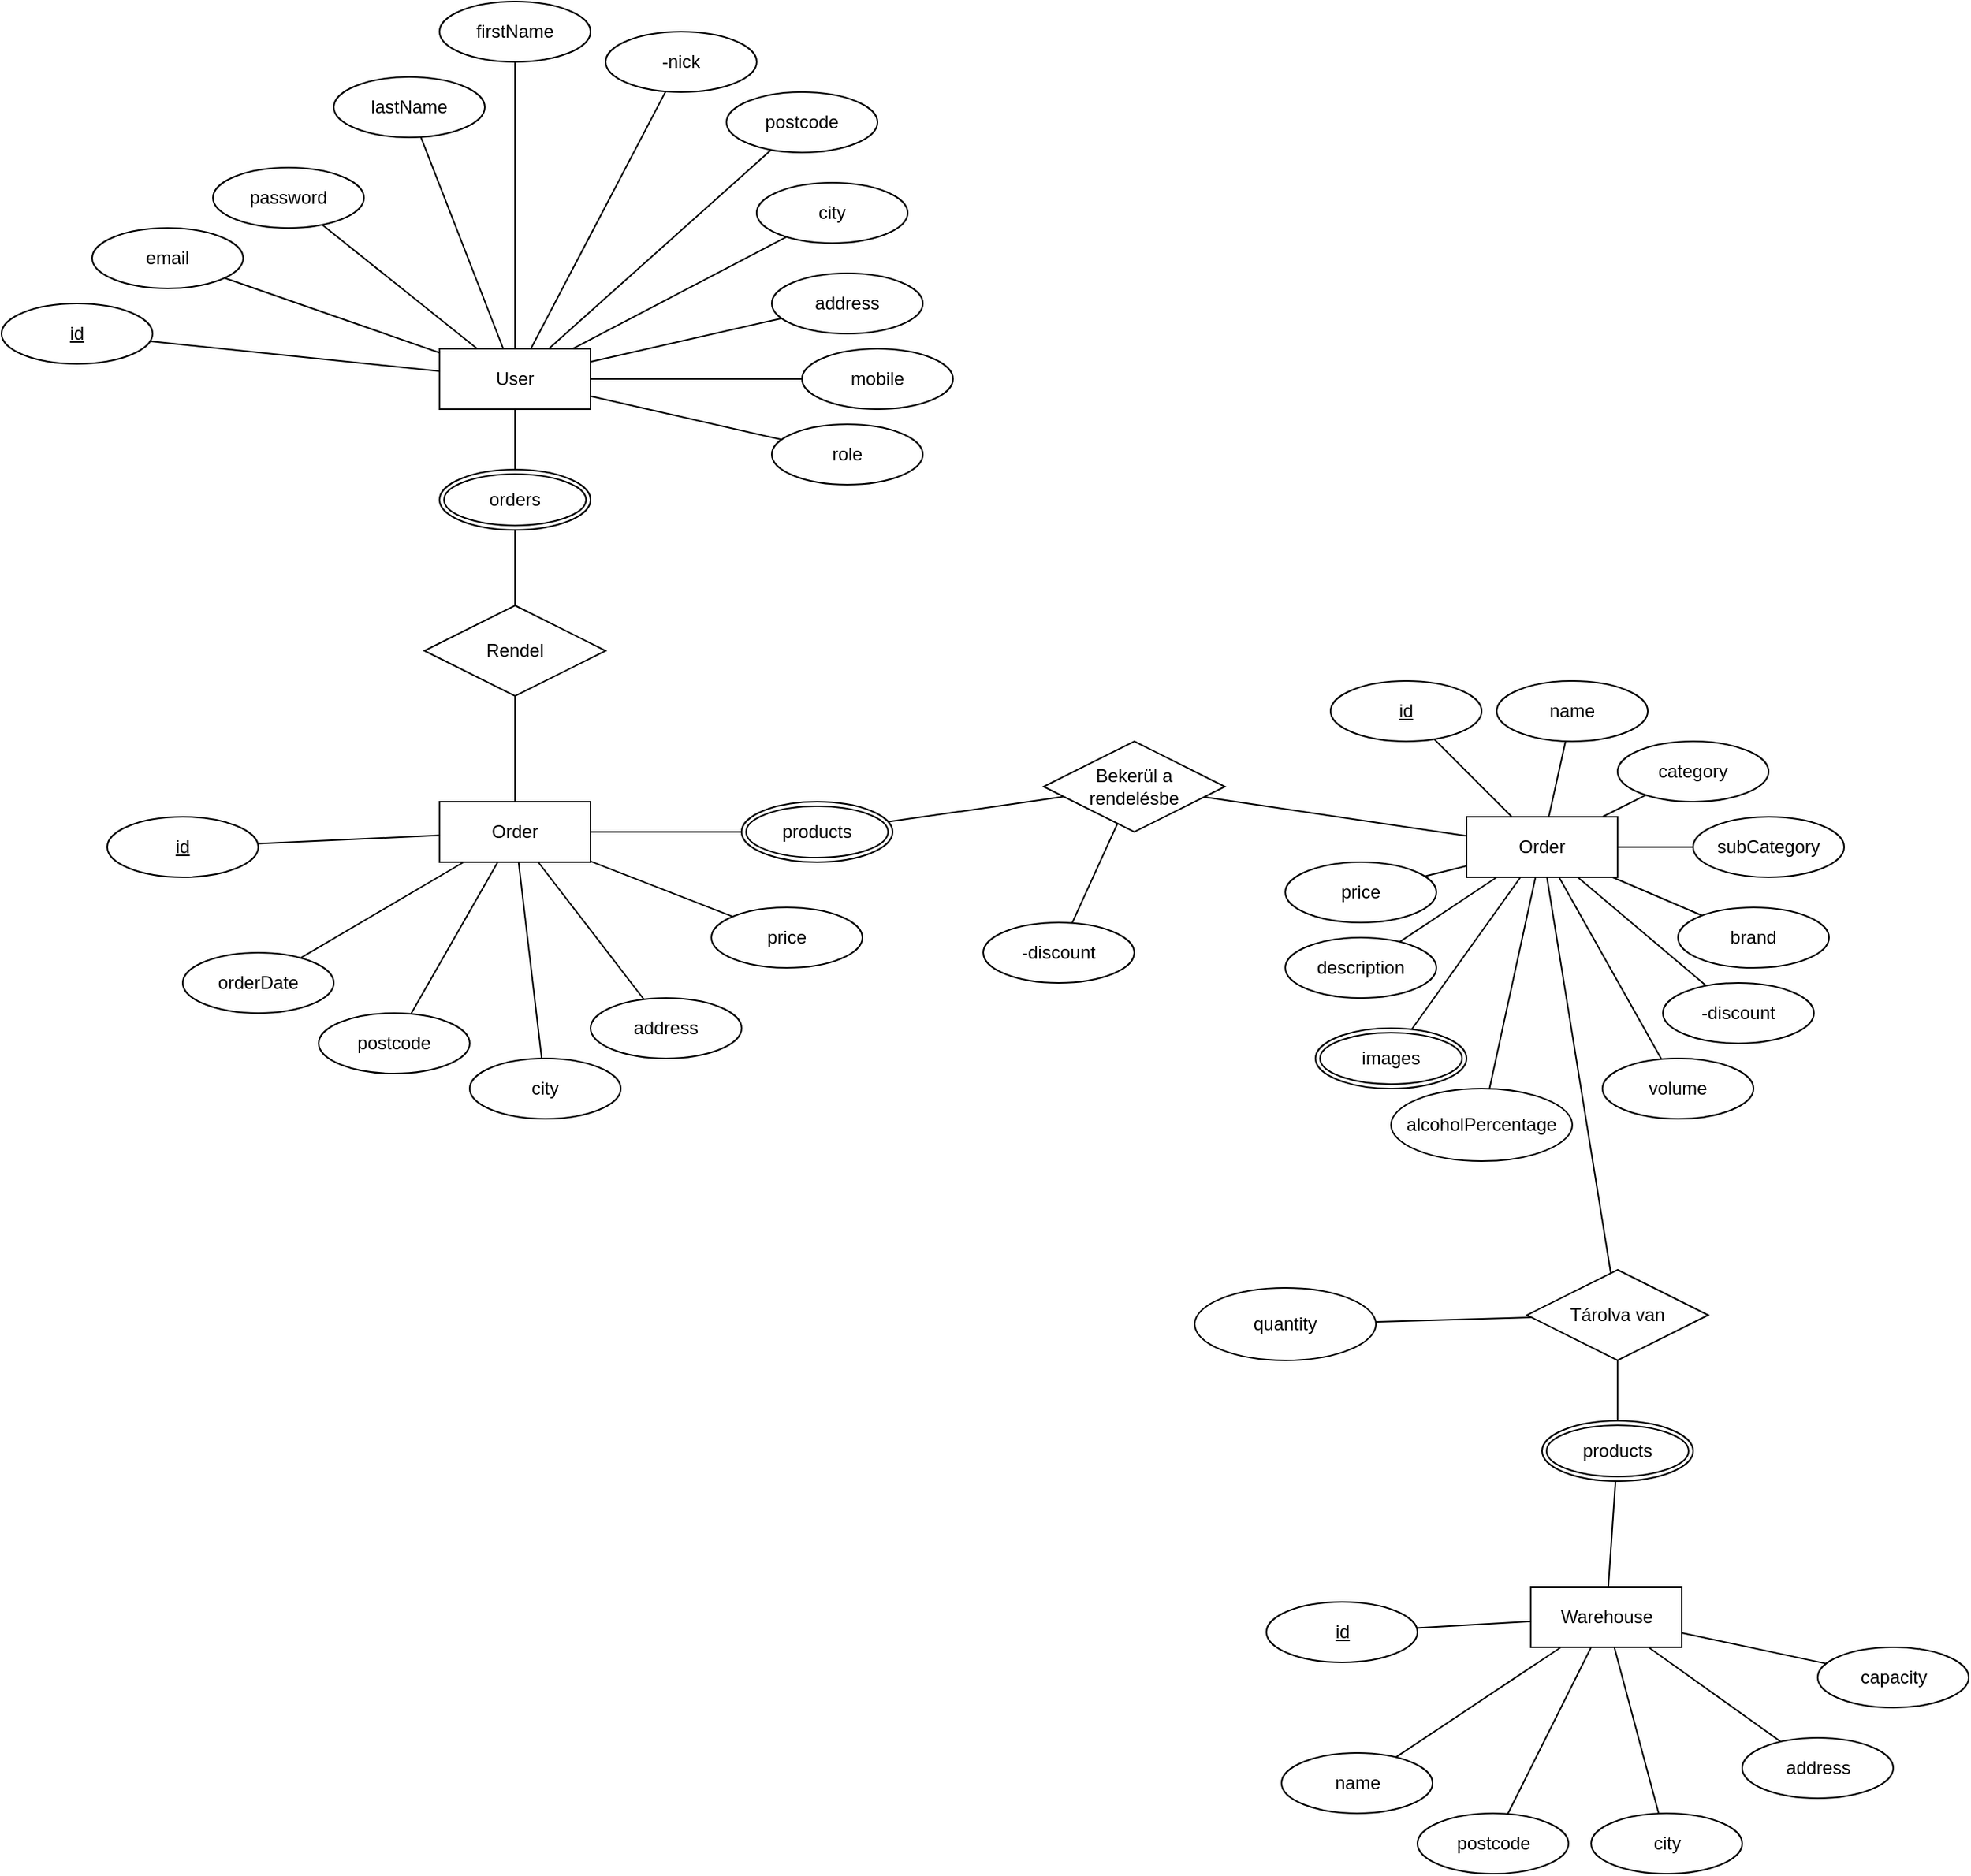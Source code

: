 <mxfile version="24.7.17">
  <diagram name="1 oldal" id="8U5qUKDTouHpe6b84HaF">
    <mxGraphModel dx="1230" dy="1533" grid="1" gridSize="10" guides="1" tooltips="1" connect="1" arrows="1" fold="1" page="1" pageScale="1" pageWidth="2339" pageHeight="3300" math="0" shadow="0">
      <root>
        <mxCell id="0" />
        <mxCell id="1" parent="0" />
        <mxCell id="ogAIbAMPuUCoN3UJnUo6-2" value="id" style="ellipse;whiteSpace=wrap;html=1;align=center;fontStyle=4;" vertex="1" parent="1">
          <mxGeometry x="100" y="310" width="100" height="40" as="geometry" />
        </mxCell>
        <mxCell id="ogAIbAMPuUCoN3UJnUo6-3" style="rounded=0;orthogonalLoop=1;jettySize=auto;html=1;entryX=0.5;entryY=0.5;entryDx=0;entryDy=0;entryPerimeter=0;endArrow=none;endFill=0;" edge="1" parent="1" source="ogAIbAMPuUCoN3UJnUo6-2" target="ogAIbAMPuUCoN3UJnUo6-1">
          <mxGeometry relative="1" as="geometry" />
        </mxCell>
        <mxCell id="ogAIbAMPuUCoN3UJnUo6-4" value="email" style="ellipse;whiteSpace=wrap;html=1;align=center;" vertex="1" parent="1">
          <mxGeometry x="160" y="260" width="100" height="40" as="geometry" />
        </mxCell>
        <mxCell id="ogAIbAMPuUCoN3UJnUo6-5" value="password" style="ellipse;whiteSpace=wrap;html=1;align=center;" vertex="1" parent="1">
          <mxGeometry x="240" y="220" width="100" height="40" as="geometry" />
        </mxCell>
        <mxCell id="ogAIbAMPuUCoN3UJnUo6-6" value="lastName" style="ellipse;whiteSpace=wrap;html=1;align=center;" vertex="1" parent="1">
          <mxGeometry x="320" y="160" width="100" height="40" as="geometry" />
        </mxCell>
        <mxCell id="ogAIbAMPuUCoN3UJnUo6-7" value="firstName" style="ellipse;whiteSpace=wrap;html=1;align=center;" vertex="1" parent="1">
          <mxGeometry x="390" y="110" width="100" height="40" as="geometry" />
        </mxCell>
        <mxCell id="ogAIbAMPuUCoN3UJnUo6-8" value="-nick" style="ellipse;whiteSpace=wrap;html=1;align=center;" vertex="1" parent="1">
          <mxGeometry x="500" y="130" width="100" height="40" as="geometry" />
        </mxCell>
        <mxCell id="ogAIbAMPuUCoN3UJnUo6-9" value="postcode" style="ellipse;whiteSpace=wrap;html=1;align=center;" vertex="1" parent="1">
          <mxGeometry x="580" y="170" width="100" height="40" as="geometry" />
        </mxCell>
        <mxCell id="ogAIbAMPuUCoN3UJnUo6-10" value="city" style="ellipse;whiteSpace=wrap;html=1;align=center;" vertex="1" parent="1">
          <mxGeometry x="600" y="230" width="100" height="40" as="geometry" />
        </mxCell>
        <mxCell id="ogAIbAMPuUCoN3UJnUo6-11" value="address" style="ellipse;whiteSpace=wrap;html=1;align=center;" vertex="1" parent="1">
          <mxGeometry x="610" y="290" width="100" height="40" as="geometry" />
        </mxCell>
        <mxCell id="ogAIbAMPuUCoN3UJnUo6-12" value="mobile" style="ellipse;whiteSpace=wrap;html=1;align=center;" vertex="1" parent="1">
          <mxGeometry x="630" y="340" width="100" height="40" as="geometry" />
        </mxCell>
        <mxCell id="ogAIbAMPuUCoN3UJnUo6-13" value="role" style="ellipse;whiteSpace=wrap;html=1;align=center;" vertex="1" parent="1">
          <mxGeometry x="610" y="390" width="100" height="40" as="geometry" />
        </mxCell>
        <mxCell id="ogAIbAMPuUCoN3UJnUo6-1" value="User" style="whiteSpace=wrap;html=1;align=center;" vertex="1" parent="1">
          <mxGeometry x="390" y="340" width="100" height="40" as="geometry" />
        </mxCell>
        <mxCell id="ogAIbAMPuUCoN3UJnUo6-14" style="rounded=0;orthogonalLoop=1;jettySize=auto;html=1;endArrow=none;endFill=0;" edge="1" parent="1" source="ogAIbAMPuUCoN3UJnUo6-4" target="ogAIbAMPuUCoN3UJnUo6-1">
          <mxGeometry relative="1" as="geometry">
            <mxPoint x="277" y="204" as="sourcePoint" />
            <mxPoint x="420" y="250" as="targetPoint" />
          </mxGeometry>
        </mxCell>
        <mxCell id="ogAIbAMPuUCoN3UJnUo6-15" style="rounded=0;orthogonalLoop=1;jettySize=auto;html=1;endArrow=none;endFill=0;" edge="1" parent="1" source="ogAIbAMPuUCoN3UJnUo6-5" target="ogAIbAMPuUCoN3UJnUo6-1">
          <mxGeometry relative="1" as="geometry">
            <mxPoint x="321" y="158" as="sourcePoint" />
            <mxPoint x="417" y="240" as="targetPoint" />
          </mxGeometry>
        </mxCell>
        <mxCell id="ogAIbAMPuUCoN3UJnUo6-16" style="rounded=0;orthogonalLoop=1;jettySize=auto;html=1;endArrow=none;endFill=0;" edge="1" parent="1" source="ogAIbAMPuUCoN3UJnUo6-6" target="ogAIbAMPuUCoN3UJnUo6-1">
          <mxGeometry relative="1" as="geometry">
            <mxPoint x="387" y="120" as="sourcePoint" />
            <mxPoint x="433" y="240" as="targetPoint" />
          </mxGeometry>
        </mxCell>
        <mxCell id="ogAIbAMPuUCoN3UJnUo6-17" style="rounded=0;orthogonalLoop=1;jettySize=auto;html=1;endArrow=none;endFill=0;" edge="1" parent="1" source="ogAIbAMPuUCoN3UJnUo6-7" target="ogAIbAMPuUCoN3UJnUo6-1">
          <mxGeometry relative="1" as="geometry">
            <mxPoint x="449" y="70" as="sourcePoint" />
            <mxPoint x="441" y="240" as="targetPoint" />
          </mxGeometry>
        </mxCell>
        <mxCell id="ogAIbAMPuUCoN3UJnUo6-18" style="rounded=0;orthogonalLoop=1;jettySize=auto;html=1;endArrow=none;endFill=0;" edge="1" parent="1" source="ogAIbAMPuUCoN3UJnUo6-8" target="ogAIbAMPuUCoN3UJnUo6-1">
          <mxGeometry relative="1" as="geometry">
            <mxPoint x="510" y="120" as="sourcePoint" />
            <mxPoint x="450" y="240" as="targetPoint" />
          </mxGeometry>
        </mxCell>
        <mxCell id="ogAIbAMPuUCoN3UJnUo6-19" style="rounded=0;orthogonalLoop=1;jettySize=auto;html=1;endArrow=none;endFill=0;" edge="1" parent="1" source="ogAIbAMPuUCoN3UJnUo6-9" target="ogAIbAMPuUCoN3UJnUo6-1">
          <mxGeometry relative="1" as="geometry">
            <mxPoint x="520" y="130" as="sourcePoint" />
            <mxPoint x="460" y="250" as="targetPoint" />
          </mxGeometry>
        </mxCell>
        <mxCell id="ogAIbAMPuUCoN3UJnUo6-20" style="rounded=0;orthogonalLoop=1;jettySize=auto;html=1;endArrow=none;endFill=0;" edge="1" parent="1" source="ogAIbAMPuUCoN3UJnUo6-10" target="ogAIbAMPuUCoN3UJnUo6-1">
          <mxGeometry relative="1" as="geometry">
            <mxPoint x="530" y="140" as="sourcePoint" />
            <mxPoint x="470" y="260" as="targetPoint" />
          </mxGeometry>
        </mxCell>
        <mxCell id="ogAIbAMPuUCoN3UJnUo6-21" style="rounded=0;orthogonalLoop=1;jettySize=auto;html=1;endArrow=none;endFill=0;" edge="1" parent="1" source="ogAIbAMPuUCoN3UJnUo6-11" target="ogAIbAMPuUCoN3UJnUo6-1">
          <mxGeometry relative="1" as="geometry">
            <mxPoint x="640" y="278" as="sourcePoint" />
            <mxPoint x="482" y="420" as="targetPoint" />
          </mxGeometry>
        </mxCell>
        <mxCell id="ogAIbAMPuUCoN3UJnUo6-22" style="rounded=0;orthogonalLoop=1;jettySize=auto;html=1;endArrow=none;endFill=0;" edge="1" parent="1" source="ogAIbAMPuUCoN3UJnUo6-12" target="ogAIbAMPuUCoN3UJnUo6-1">
          <mxGeometry relative="1" as="geometry">
            <mxPoint x="641" y="336" as="sourcePoint" />
            <mxPoint x="495" y="420" as="targetPoint" />
          </mxGeometry>
        </mxCell>
        <mxCell id="ogAIbAMPuUCoN3UJnUo6-23" style="rounded=0;orthogonalLoop=1;jettySize=auto;html=1;endArrow=none;endFill=0;" edge="1" parent="1" source="ogAIbAMPuUCoN3UJnUo6-13" target="ogAIbAMPuUCoN3UJnUo6-1">
          <mxGeometry relative="1" as="geometry">
            <mxPoint x="650" y="382" as="sourcePoint" />
            <mxPoint x="510" y="425" as="targetPoint" />
          </mxGeometry>
        </mxCell>
        <mxCell id="ogAIbAMPuUCoN3UJnUo6-24" value="Rendel" style="shape=rhombus;perimeter=rhombusPerimeter;whiteSpace=wrap;html=1;align=center;" vertex="1" parent="1">
          <mxGeometry x="380" y="510" width="120" height="60" as="geometry" />
        </mxCell>
        <mxCell id="ogAIbAMPuUCoN3UJnUo6-25" style="rounded=0;orthogonalLoop=1;jettySize=auto;html=1;endArrow=none;endFill=0;" edge="1" parent="1" source="ogAIbAMPuUCoN3UJnUo6-102" target="ogAIbAMPuUCoN3UJnUo6-1">
          <mxGeometry relative="1" as="geometry">
            <mxPoint x="626" y="410" as="sourcePoint" />
            <mxPoint x="500" y="381" as="targetPoint" />
          </mxGeometry>
        </mxCell>
        <mxCell id="ogAIbAMPuUCoN3UJnUo6-26" value="Order" style="whiteSpace=wrap;html=1;align=center;" vertex="1" parent="1">
          <mxGeometry x="390" y="640" width="100" height="40" as="geometry" />
        </mxCell>
        <mxCell id="ogAIbAMPuUCoN3UJnUo6-28" value="id" style="ellipse;whiteSpace=wrap;html=1;align=center;fontStyle=4;" vertex="1" parent="1">
          <mxGeometry x="170" y="650" width="100" height="40" as="geometry" />
        </mxCell>
        <mxCell id="ogAIbAMPuUCoN3UJnUo6-29" style="rounded=0;orthogonalLoop=1;jettySize=auto;html=1;endArrow=none;endFill=0;" edge="1" parent="1" source="ogAIbAMPuUCoN3UJnUo6-28" target="ogAIbAMPuUCoN3UJnUo6-26">
          <mxGeometry relative="1" as="geometry">
            <mxPoint x="450" y="650" as="sourcePoint" />
            <mxPoint x="450" y="600" as="targetPoint" />
          </mxGeometry>
        </mxCell>
        <mxCell id="ogAIbAMPuUCoN3UJnUo6-33" style="rounded=0;orthogonalLoop=1;jettySize=auto;html=1;endArrow=none;endFill=0;" edge="1" parent="1" source="ogAIbAMPuUCoN3UJnUo6-34" target="ogAIbAMPuUCoN3UJnUo6-26">
          <mxGeometry relative="1" as="geometry">
            <mxPoint x="370.539" y="788.449" as="sourcePoint" />
            <mxPoint x="520" y="770" as="targetPoint" />
          </mxGeometry>
        </mxCell>
        <mxCell id="ogAIbAMPuUCoN3UJnUo6-34" value="orderDate" style="ellipse;whiteSpace=wrap;html=1;align=center;" vertex="1" parent="1">
          <mxGeometry x="220" y="740" width="100" height="40" as="geometry" />
        </mxCell>
        <mxCell id="ogAIbAMPuUCoN3UJnUo6-35" value="postcode" style="ellipse;whiteSpace=wrap;html=1;align=center;" vertex="1" parent="1">
          <mxGeometry x="310" y="780" width="100" height="40" as="geometry" />
        </mxCell>
        <mxCell id="ogAIbAMPuUCoN3UJnUo6-36" style="rounded=0;orthogonalLoop=1;jettySize=auto;html=1;endArrow=none;endFill=0;" edge="1" source="ogAIbAMPuUCoN3UJnUo6-35" parent="1" target="ogAIbAMPuUCoN3UJnUo6-26">
          <mxGeometry relative="1" as="geometry">
            <mxPoint x="500.539" y="838.449" as="sourcePoint" />
            <mxPoint x="545" y="730" as="targetPoint" />
          </mxGeometry>
        </mxCell>
        <mxCell id="ogAIbAMPuUCoN3UJnUo6-37" value="city" style="ellipse;whiteSpace=wrap;html=1;align=center;" vertex="1" parent="1">
          <mxGeometry x="410" y="810" width="100" height="40" as="geometry" />
        </mxCell>
        <mxCell id="ogAIbAMPuUCoN3UJnUo6-38" value="address" style="ellipse;whiteSpace=wrap;html=1;align=center;" vertex="1" parent="1">
          <mxGeometry x="490" y="770" width="100" height="40" as="geometry" />
        </mxCell>
        <mxCell id="ogAIbAMPuUCoN3UJnUo6-39" value="price" style="ellipse;whiteSpace=wrap;html=1;align=center;" vertex="1" parent="1">
          <mxGeometry x="570" y="710" width="100" height="40" as="geometry" />
        </mxCell>
        <mxCell id="ogAIbAMPuUCoN3UJnUo6-40" style="rounded=0;orthogonalLoop=1;jettySize=auto;html=1;endArrow=none;endFill=0;" edge="1" parent="1" source="ogAIbAMPuUCoN3UJnUo6-37" target="ogAIbAMPuUCoN3UJnUo6-26">
          <mxGeometry relative="1" as="geometry">
            <mxPoint x="388" y="780" as="sourcePoint" />
            <mxPoint x="431" y="680" as="targetPoint" />
            <Array as="points" />
          </mxGeometry>
        </mxCell>
        <mxCell id="ogAIbAMPuUCoN3UJnUo6-41" style="rounded=0;orthogonalLoop=1;jettySize=auto;html=1;endArrow=none;endFill=0;" edge="1" parent="1" source="ogAIbAMPuUCoN3UJnUo6-38" target="ogAIbAMPuUCoN3UJnUo6-26">
          <mxGeometry relative="1" as="geometry">
            <mxPoint x="494" y="810" as="sourcePoint" />
            <mxPoint x="456" y="690" as="targetPoint" />
            <Array as="points" />
          </mxGeometry>
        </mxCell>
        <mxCell id="ogAIbAMPuUCoN3UJnUo6-42" style="rounded=0;orthogonalLoop=1;jettySize=auto;html=1;endArrow=none;endFill=0;" edge="1" parent="1" source="ogAIbAMPuUCoN3UJnUo6-39" target="ogAIbAMPuUCoN3UJnUo6-26">
          <mxGeometry relative="1" as="geometry">
            <mxPoint x="504" y="820" as="sourcePoint" />
            <mxPoint x="466" y="700" as="targetPoint" />
            <Array as="points" />
          </mxGeometry>
        </mxCell>
        <mxCell id="ogAIbAMPuUCoN3UJnUo6-43" value="products" style="ellipse;shape=doubleEllipse;margin=3;whiteSpace=wrap;html=1;align=center;" vertex="1" parent="1">
          <mxGeometry x="590" y="640" width="100" height="40" as="geometry" />
        </mxCell>
        <mxCell id="ogAIbAMPuUCoN3UJnUo6-44" style="rounded=0;orthogonalLoop=1;jettySize=auto;html=1;endArrow=none;endFill=0;" edge="1" parent="1" source="ogAIbAMPuUCoN3UJnUo6-43" target="ogAIbAMPuUCoN3UJnUo6-26">
          <mxGeometry relative="1" as="geometry">
            <mxPoint x="553" y="707" as="sourcePoint" />
            <mxPoint x="500" y="688" as="targetPoint" />
            <Array as="points" />
          </mxGeometry>
        </mxCell>
        <mxCell id="ogAIbAMPuUCoN3UJnUo6-45" value="Bekerül a&lt;br&gt;rendelésbe" style="shape=rhombus;perimeter=rhombusPerimeter;whiteSpace=wrap;html=1;align=center;" vertex="1" parent="1">
          <mxGeometry x="790" y="600" width="120" height="60" as="geometry" />
        </mxCell>
        <mxCell id="ogAIbAMPuUCoN3UJnUo6-46" style="rounded=0;orthogonalLoop=1;jettySize=auto;html=1;endArrow=none;endFill=0;" edge="1" parent="1" source="ogAIbAMPuUCoN3UJnUo6-45" target="ogAIbAMPuUCoN3UJnUo6-43">
          <mxGeometry relative="1" as="geometry">
            <mxPoint x="880" y="726" as="sourcePoint" />
            <mxPoint x="750" y="720" as="targetPoint" />
            <Array as="points" />
          </mxGeometry>
        </mxCell>
        <mxCell id="ogAIbAMPuUCoN3UJnUo6-47" value="Order" style="whiteSpace=wrap;html=1;align=center;" vertex="1" parent="1">
          <mxGeometry x="1070" y="650" width="100" height="40" as="geometry" />
        </mxCell>
        <mxCell id="ogAIbAMPuUCoN3UJnUo6-48" style="rounded=0;orthogonalLoop=1;jettySize=auto;html=1;endArrow=none;endFill=0;" edge="1" parent="1" source="ogAIbAMPuUCoN3UJnUo6-47" target="ogAIbAMPuUCoN3UJnUo6-45">
          <mxGeometry relative="1" as="geometry">
            <mxPoint x="970" y="750" as="sourcePoint" />
            <mxPoint x="730" y="680" as="targetPoint" />
            <Array as="points" />
          </mxGeometry>
        </mxCell>
        <mxCell id="ogAIbAMPuUCoN3UJnUo6-49" value="id" style="ellipse;whiteSpace=wrap;html=1;align=center;fontStyle=4;" vertex="1" parent="1">
          <mxGeometry x="980" y="560" width="100" height="40" as="geometry" />
        </mxCell>
        <mxCell id="ogAIbAMPuUCoN3UJnUo6-50" style="rounded=0;orthogonalLoop=1;jettySize=auto;html=1;endArrow=none;endFill=0;" edge="1" parent="1" source="ogAIbAMPuUCoN3UJnUo6-47" target="ogAIbAMPuUCoN3UJnUo6-49">
          <mxGeometry relative="1" as="geometry">
            <mxPoint x="1080" y="680" as="sourcePoint" />
            <mxPoint x="970" y="680" as="targetPoint" />
            <Array as="points" />
          </mxGeometry>
        </mxCell>
        <mxCell id="ogAIbAMPuUCoN3UJnUo6-51" value="name" style="ellipse;whiteSpace=wrap;html=1;align=center;" vertex="1" parent="1">
          <mxGeometry x="1090" y="560" width="100" height="40" as="geometry" />
        </mxCell>
        <mxCell id="ogAIbAMPuUCoN3UJnUo6-52" style="rounded=0;orthogonalLoop=1;jettySize=auto;html=1;endArrow=none;endFill=0;" edge="1" parent="1" source="ogAIbAMPuUCoN3UJnUo6-47" target="ogAIbAMPuUCoN3UJnUo6-51">
          <mxGeometry relative="1" as="geometry">
            <mxPoint x="1125" y="660" as="sourcePoint" />
            <mxPoint x="1105" y="580" as="targetPoint" />
            <Array as="points" />
          </mxGeometry>
        </mxCell>
        <mxCell id="ogAIbAMPuUCoN3UJnUo6-53" value="category" style="ellipse;whiteSpace=wrap;html=1;align=center;" vertex="1" parent="1">
          <mxGeometry x="1170" y="600" width="100" height="40" as="geometry" />
        </mxCell>
        <mxCell id="ogAIbAMPuUCoN3UJnUo6-54" style="rounded=0;orthogonalLoop=1;jettySize=auto;html=1;endArrow=none;endFill=0;" edge="1" parent="1" source="ogAIbAMPuUCoN3UJnUo6-47" target="ogAIbAMPuUCoN3UJnUo6-53">
          <mxGeometry relative="1" as="geometry">
            <mxPoint x="1157" y="660" as="sourcePoint" />
            <mxPoint x="1226" y="608" as="targetPoint" />
            <Array as="points" />
          </mxGeometry>
        </mxCell>
        <mxCell id="ogAIbAMPuUCoN3UJnUo6-55" value="subCategory" style="ellipse;whiteSpace=wrap;html=1;align=center;" vertex="1" parent="1">
          <mxGeometry x="1220" y="650" width="100" height="40" as="geometry" />
        </mxCell>
        <mxCell id="ogAIbAMPuUCoN3UJnUo6-56" style="rounded=0;orthogonalLoop=1;jettySize=auto;html=1;endArrow=none;endFill=0;" edge="1" parent="1" source="ogAIbAMPuUCoN3UJnUo6-47" target="ogAIbAMPuUCoN3UJnUo6-55">
          <mxGeometry relative="1" as="geometry">
            <mxPoint x="1180" y="662" as="sourcePoint" />
            <mxPoint x="1233" y="643" as="targetPoint" />
            <Array as="points" />
          </mxGeometry>
        </mxCell>
        <mxCell id="ogAIbAMPuUCoN3UJnUo6-60" value="" style="rounded=0;orthogonalLoop=1;jettySize=auto;html=1;endArrow=none;endFill=0;" edge="1" parent="1" source="ogAIbAMPuUCoN3UJnUo6-57" target="ogAIbAMPuUCoN3UJnUo6-47">
          <mxGeometry relative="1" as="geometry" />
        </mxCell>
        <mxCell id="ogAIbAMPuUCoN3UJnUo6-57" value="brand" style="ellipse;whiteSpace=wrap;html=1;align=center;" vertex="1" parent="1">
          <mxGeometry x="1210" y="710" width="100" height="40" as="geometry" />
        </mxCell>
        <mxCell id="ogAIbAMPuUCoN3UJnUo6-61" value="-discount" style="ellipse;whiteSpace=wrap;html=1;align=center;" vertex="1" parent="1">
          <mxGeometry x="1200" y="760" width="100" height="40" as="geometry" />
        </mxCell>
        <mxCell id="ogAIbAMPuUCoN3UJnUo6-62" value="" style="rounded=0;orthogonalLoop=1;jettySize=auto;html=1;endArrow=none;endFill=0;" edge="1" parent="1" source="ogAIbAMPuUCoN3UJnUo6-61" target="ogAIbAMPuUCoN3UJnUo6-47">
          <mxGeometry relative="1" as="geometry">
            <mxPoint x="1236" y="725" as="sourcePoint" />
            <mxPoint x="1177" y="700" as="targetPoint" />
          </mxGeometry>
        </mxCell>
        <mxCell id="ogAIbAMPuUCoN3UJnUo6-63" value="volume" style="ellipse;whiteSpace=wrap;html=1;align=center;" vertex="1" parent="1">
          <mxGeometry x="1160" y="810" width="100" height="40" as="geometry" />
        </mxCell>
        <mxCell id="ogAIbAMPuUCoN3UJnUo6-64" value="alcoholPercentage" style="ellipse;whiteSpace=wrap;html=1;align=center;" vertex="1" parent="1">
          <mxGeometry x="1020" y="830" width="120" height="48" as="geometry" />
        </mxCell>
        <mxCell id="ogAIbAMPuUCoN3UJnUo6-65" value="description" style="ellipse;whiteSpace=wrap;html=1;align=center;" vertex="1" parent="1">
          <mxGeometry x="950" y="730" width="100" height="40" as="geometry" />
        </mxCell>
        <mxCell id="ogAIbAMPuUCoN3UJnUo6-67" value="price" style="ellipse;whiteSpace=wrap;html=1;align=center;" vertex="1" parent="1">
          <mxGeometry x="950" y="680" width="100" height="40" as="geometry" />
        </mxCell>
        <mxCell id="ogAIbAMPuUCoN3UJnUo6-68" value="" style="rounded=0;orthogonalLoop=1;jettySize=auto;html=1;endArrow=none;endFill=0;" edge="1" parent="1" source="ogAIbAMPuUCoN3UJnUo6-67" target="ogAIbAMPuUCoN3UJnUo6-47">
          <mxGeometry relative="1" as="geometry">
            <mxPoint x="1213" y="771" as="sourcePoint" />
            <mxPoint x="1148" y="700" as="targetPoint" />
          </mxGeometry>
        </mxCell>
        <mxCell id="ogAIbAMPuUCoN3UJnUo6-69" value="images" style="ellipse;shape=doubleEllipse;margin=3;whiteSpace=wrap;html=1;align=center;" vertex="1" parent="1">
          <mxGeometry x="970" y="790" width="100" height="40" as="geometry" />
        </mxCell>
        <mxCell id="ogAIbAMPuUCoN3UJnUo6-70" value="" style="rounded=0;orthogonalLoop=1;jettySize=auto;html=1;endArrow=none;endFill=0;" edge="1" parent="1" source="ogAIbAMPuUCoN3UJnUo6-63" target="ogAIbAMPuUCoN3UJnUo6-47">
          <mxGeometry relative="1" as="geometry">
            <mxPoint x="1213" y="771" as="sourcePoint" />
            <mxPoint x="1148" y="700" as="targetPoint" />
          </mxGeometry>
        </mxCell>
        <mxCell id="ogAIbAMPuUCoN3UJnUo6-71" value="" style="rounded=0;orthogonalLoop=1;jettySize=auto;html=1;endArrow=none;endFill=0;" edge="1" parent="1" source="ogAIbAMPuUCoN3UJnUo6-64" target="ogAIbAMPuUCoN3UJnUo6-47">
          <mxGeometry relative="1" as="geometry">
            <mxPoint x="1223" y="781" as="sourcePoint" />
            <mxPoint x="1158" y="710" as="targetPoint" />
          </mxGeometry>
        </mxCell>
        <mxCell id="ogAIbAMPuUCoN3UJnUo6-72" value="" style="rounded=0;orthogonalLoop=1;jettySize=auto;html=1;endArrow=none;endFill=0;" edge="1" parent="1" source="ogAIbAMPuUCoN3UJnUo6-69" target="ogAIbAMPuUCoN3UJnUo6-47">
          <mxGeometry relative="1" as="geometry">
            <mxPoint x="1086" y="840" as="sourcePoint" />
            <mxPoint x="1125" y="700" as="targetPoint" />
          </mxGeometry>
        </mxCell>
        <mxCell id="ogAIbAMPuUCoN3UJnUo6-73" value="" style="rounded=0;orthogonalLoop=1;jettySize=auto;html=1;endArrow=none;endFill=0;" edge="1" parent="1" source="ogAIbAMPuUCoN3UJnUo6-65" target="ogAIbAMPuUCoN3UJnUo6-47">
          <mxGeometry relative="1" as="geometry">
            <mxPoint x="1096" y="850" as="sourcePoint" />
            <mxPoint x="1135" y="710" as="targetPoint" />
          </mxGeometry>
        </mxCell>
        <mxCell id="ogAIbAMPuUCoN3UJnUo6-74" value="Tárolva van" style="shape=rhombus;perimeter=rhombusPerimeter;whiteSpace=wrap;html=1;align=center;" vertex="1" parent="1">
          <mxGeometry x="1110" y="950" width="120" height="60" as="geometry" />
        </mxCell>
        <mxCell id="ogAIbAMPuUCoN3UJnUo6-75" value="" style="rounded=0;orthogonalLoop=1;jettySize=auto;html=1;endArrow=none;endFill=0;" edge="1" parent="1" source="ogAIbAMPuUCoN3UJnUo6-74" target="ogAIbAMPuUCoN3UJnUo6-47">
          <mxGeometry relative="1" as="geometry">
            <mxPoint x="1055" y="840" as="sourcePoint" />
            <mxPoint x="1086" y="700" as="targetPoint" />
          </mxGeometry>
        </mxCell>
        <mxCell id="ogAIbAMPuUCoN3UJnUo6-77" value="" style="rounded=0;orthogonalLoop=1;jettySize=auto;html=1;endArrow=none;endFill=0;" edge="1" parent="1" source="ogAIbAMPuUCoN3UJnUo6-76" target="ogAIbAMPuUCoN3UJnUo6-74">
          <mxGeometry relative="1" as="geometry" />
        </mxCell>
        <mxCell id="ogAIbAMPuUCoN3UJnUo6-76" value="quantity" style="ellipse;whiteSpace=wrap;html=1;align=center;" vertex="1" parent="1">
          <mxGeometry x="890" y="962" width="120" height="48" as="geometry" />
        </mxCell>
        <mxCell id="ogAIbAMPuUCoN3UJnUo6-79" value="Warehouse" style="whiteSpace=wrap;html=1;align=center;" vertex="1" parent="1">
          <mxGeometry x="1112.5" y="1160" width="100" height="40" as="geometry" />
        </mxCell>
        <mxCell id="ogAIbAMPuUCoN3UJnUo6-80" value="id" style="ellipse;whiteSpace=wrap;html=1;align=center;fontStyle=4;" vertex="1" parent="1">
          <mxGeometry x="937.5" y="1170" width="100" height="40" as="geometry" />
        </mxCell>
        <mxCell id="ogAIbAMPuUCoN3UJnUo6-81" style="rounded=0;orthogonalLoop=1;jettySize=auto;html=1;endArrow=none;endFill=0;" edge="1" parent="1" source="ogAIbAMPuUCoN3UJnUo6-80" target="ogAIbAMPuUCoN3UJnUo6-79">
          <mxGeometry relative="1" as="geometry">
            <mxPoint x="1177.5" y="1180" as="sourcePoint" />
            <mxPoint x="1177.5" y="1130" as="targetPoint" />
          </mxGeometry>
        </mxCell>
        <mxCell id="ogAIbAMPuUCoN3UJnUo6-82" style="rounded=0;orthogonalLoop=1;jettySize=auto;html=1;endArrow=none;endFill=0;" edge="1" parent="1" source="ogAIbAMPuUCoN3UJnUo6-83" target="ogAIbAMPuUCoN3UJnUo6-79">
          <mxGeometry relative="1" as="geometry">
            <mxPoint x="1098.039" y="1318.449" as="sourcePoint" />
            <mxPoint x="1247.5" y="1300" as="targetPoint" />
          </mxGeometry>
        </mxCell>
        <mxCell id="ogAIbAMPuUCoN3UJnUo6-83" value="name" style="ellipse;whiteSpace=wrap;html=1;align=center;" vertex="1" parent="1">
          <mxGeometry x="947.5" y="1270" width="100" height="40" as="geometry" />
        </mxCell>
        <mxCell id="ogAIbAMPuUCoN3UJnUo6-84" value="postcode" style="ellipse;whiteSpace=wrap;html=1;align=center;" vertex="1" parent="1">
          <mxGeometry x="1037.5" y="1310" width="100" height="40" as="geometry" />
        </mxCell>
        <mxCell id="ogAIbAMPuUCoN3UJnUo6-85" style="rounded=0;orthogonalLoop=1;jettySize=auto;html=1;endArrow=none;endFill=0;" edge="1" parent="1" source="ogAIbAMPuUCoN3UJnUo6-84" target="ogAIbAMPuUCoN3UJnUo6-79">
          <mxGeometry relative="1" as="geometry">
            <mxPoint x="1228.039" y="1368.449" as="sourcePoint" />
            <mxPoint x="1272.5" y="1260" as="targetPoint" />
          </mxGeometry>
        </mxCell>
        <mxCell id="ogAIbAMPuUCoN3UJnUo6-86" value="city" style="ellipse;whiteSpace=wrap;html=1;align=center;" vertex="1" parent="1">
          <mxGeometry x="1152.5" y="1310" width="100" height="40" as="geometry" />
        </mxCell>
        <mxCell id="ogAIbAMPuUCoN3UJnUo6-87" value="address" style="ellipse;whiteSpace=wrap;html=1;align=center;" vertex="1" parent="1">
          <mxGeometry x="1252.5" y="1260" width="100" height="40" as="geometry" />
        </mxCell>
        <mxCell id="ogAIbAMPuUCoN3UJnUo6-88" value="capacity" style="ellipse;whiteSpace=wrap;html=1;align=center;" vertex="1" parent="1">
          <mxGeometry x="1302.5" y="1200" width="100" height="40" as="geometry" />
        </mxCell>
        <mxCell id="ogAIbAMPuUCoN3UJnUo6-89" style="rounded=0;orthogonalLoop=1;jettySize=auto;html=1;endArrow=none;endFill=0;" edge="1" parent="1" source="ogAIbAMPuUCoN3UJnUo6-86" target="ogAIbAMPuUCoN3UJnUo6-79">
          <mxGeometry relative="1" as="geometry">
            <mxPoint x="1115.5" y="1310" as="sourcePoint" />
            <mxPoint x="1158.5" y="1210" as="targetPoint" />
            <Array as="points" />
          </mxGeometry>
        </mxCell>
        <mxCell id="ogAIbAMPuUCoN3UJnUo6-90" style="rounded=0;orthogonalLoop=1;jettySize=auto;html=1;endArrow=none;endFill=0;" edge="1" parent="1" source="ogAIbAMPuUCoN3UJnUo6-87" target="ogAIbAMPuUCoN3UJnUo6-79">
          <mxGeometry relative="1" as="geometry">
            <mxPoint x="1221.5" y="1340" as="sourcePoint" />
            <mxPoint x="1183.5" y="1220" as="targetPoint" />
            <Array as="points" />
          </mxGeometry>
        </mxCell>
        <mxCell id="ogAIbAMPuUCoN3UJnUo6-91" style="rounded=0;orthogonalLoop=1;jettySize=auto;html=1;endArrow=none;endFill=0;" edge="1" parent="1" source="ogAIbAMPuUCoN3UJnUo6-88" target="ogAIbAMPuUCoN3UJnUo6-79">
          <mxGeometry relative="1" as="geometry">
            <mxPoint x="1231.5" y="1350" as="sourcePoint" />
            <mxPoint x="1193.5" y="1230" as="targetPoint" />
            <Array as="points" />
          </mxGeometry>
        </mxCell>
        <mxCell id="ogAIbAMPuUCoN3UJnUo6-95" value="-discount" style="ellipse;whiteSpace=wrap;html=1;align=center;" vertex="1" parent="1">
          <mxGeometry x="750" y="720" width="100" height="40" as="geometry" />
        </mxCell>
        <mxCell id="ogAIbAMPuUCoN3UJnUo6-96" style="rounded=0;orthogonalLoop=1;jettySize=auto;html=1;endArrow=none;endFill=0;" edge="1" parent="1" source="ogAIbAMPuUCoN3UJnUo6-95" target="ogAIbAMPuUCoN3UJnUo6-45">
          <mxGeometry relative="1" as="geometry">
            <mxPoint x="1040" y="674" as="sourcePoint" />
            <mxPoint x="888" y="656" as="targetPoint" />
            <Array as="points" />
          </mxGeometry>
        </mxCell>
        <mxCell id="ogAIbAMPuUCoN3UJnUo6-97" value="" style="rounded=0;orthogonalLoop=1;jettySize=auto;html=1;endArrow=none;endFill=0;" edge="1" parent="1" source="ogAIbAMPuUCoN3UJnUo6-79" target="ogAIbAMPuUCoN3UJnUo6-98">
          <mxGeometry relative="1" as="geometry">
            <mxPoint x="1170" y="1130" as="sourcePoint" />
            <mxPoint x="1179" y="1019" as="targetPoint" />
          </mxGeometry>
        </mxCell>
        <mxCell id="ogAIbAMPuUCoN3UJnUo6-98" value="products" style="ellipse;shape=doubleEllipse;margin=3;whiteSpace=wrap;html=1;align=center;" vertex="1" parent="1">
          <mxGeometry x="1120" y="1050" width="100" height="40" as="geometry" />
        </mxCell>
        <mxCell id="ogAIbAMPuUCoN3UJnUo6-99" value="" style="rounded=0;orthogonalLoop=1;jettySize=auto;html=1;endArrow=none;endFill=0;" edge="1" parent="1" source="ogAIbAMPuUCoN3UJnUo6-98" target="ogAIbAMPuUCoN3UJnUo6-74">
          <mxGeometry relative="1" as="geometry">
            <mxPoint x="1183" y="1140" as="sourcePoint" />
            <mxPoint x="1189" y="1029" as="targetPoint" />
          </mxGeometry>
        </mxCell>
        <mxCell id="ogAIbAMPuUCoN3UJnUo6-101" value="" style="rounded=0;orthogonalLoop=1;jettySize=auto;html=1;endArrow=none;endFill=0;" edge="1" parent="1" source="ogAIbAMPuUCoN3UJnUo6-26" target="ogAIbAMPuUCoN3UJnUo6-24">
          <mxGeometry relative="1" as="geometry">
            <mxPoint x="440" y="640" as="sourcePoint" />
            <mxPoint x="440" y="580" as="targetPoint" />
          </mxGeometry>
        </mxCell>
        <mxCell id="ogAIbAMPuUCoN3UJnUo6-104" value="" style="rounded=0;orthogonalLoop=1;jettySize=auto;html=1;endArrow=none;endFill=0;" edge="1" parent="1" source="ogAIbAMPuUCoN3UJnUo6-24" target="ogAIbAMPuUCoN3UJnUo6-102">
          <mxGeometry relative="1" as="geometry">
            <mxPoint x="440" y="500" as="sourcePoint" />
            <mxPoint x="440" y="380" as="targetPoint" />
          </mxGeometry>
        </mxCell>
        <mxCell id="ogAIbAMPuUCoN3UJnUo6-102" value="orders" style="ellipse;shape=doubleEllipse;margin=3;whiteSpace=wrap;html=1;align=center;" vertex="1" parent="1">
          <mxGeometry x="390" y="420" width="100" height="40" as="geometry" />
        </mxCell>
      </root>
    </mxGraphModel>
  </diagram>
</mxfile>
